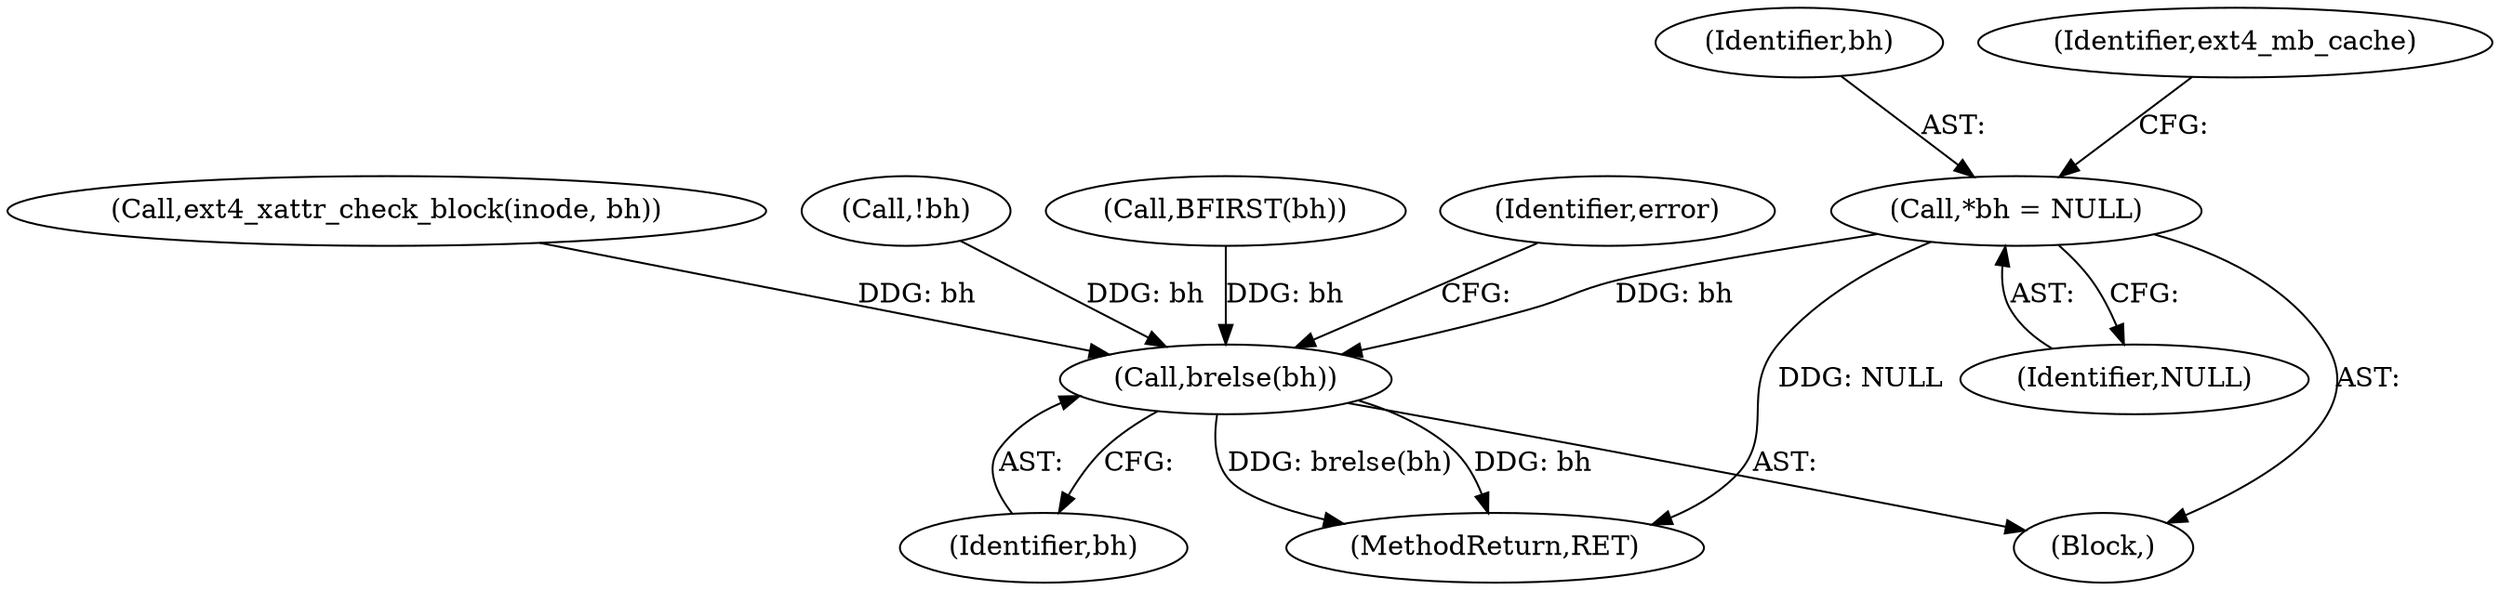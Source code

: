 digraph "0_linux_82939d7999dfc1f1998c4b1c12e2f19edbdff272_1@pointer" {
"1000108" [label="(Call,*bh = NULL)"];
"1000253" [label="(Call,brelse(bh))"];
"1000176" [label="(Call,ext4_xattr_check_block(inode, bh))"];
"1000109" [label="(Identifier,bh)"];
"1000159" [label="(Call,!bh)"];
"1000198" [label="(Call,BFIRST(bh))"];
"1000110" [label="(Identifier,NULL)"];
"1000106" [label="(Block,)"];
"1000257" [label="(MethodReturn,RET)"];
"1000108" [label="(Call,*bh = NULL)"];
"1000116" [label="(Identifier,ext4_mb_cache)"];
"1000253" [label="(Call,brelse(bh))"];
"1000256" [label="(Identifier,error)"];
"1000254" [label="(Identifier,bh)"];
"1000108" -> "1000106"  [label="AST: "];
"1000108" -> "1000110"  [label="CFG: "];
"1000109" -> "1000108"  [label="AST: "];
"1000110" -> "1000108"  [label="AST: "];
"1000116" -> "1000108"  [label="CFG: "];
"1000108" -> "1000257"  [label="DDG: NULL"];
"1000108" -> "1000253"  [label="DDG: bh"];
"1000253" -> "1000106"  [label="AST: "];
"1000253" -> "1000254"  [label="CFG: "];
"1000254" -> "1000253"  [label="AST: "];
"1000256" -> "1000253"  [label="CFG: "];
"1000253" -> "1000257"  [label="DDG: brelse(bh)"];
"1000253" -> "1000257"  [label="DDG: bh"];
"1000176" -> "1000253"  [label="DDG: bh"];
"1000159" -> "1000253"  [label="DDG: bh"];
"1000198" -> "1000253"  [label="DDG: bh"];
}
